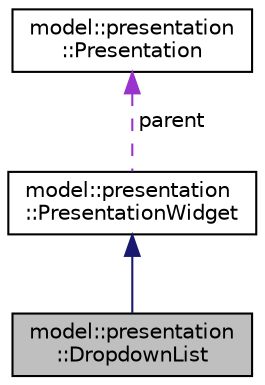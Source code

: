 digraph "model::presentation::DropdownList"
{
 // LATEX_PDF_SIZE
  edge [fontname="Helvetica",fontsize="10",labelfontname="Helvetica",labelfontsize="10"];
  node [fontname="Helvetica",fontsize="10",shape=record];
  Node1 [label="model::presentation\l::DropdownList",height=0.2,width=0.4,color="black", fillcolor="grey75", style="filled", fontcolor="black",tooltip="The DropdownList class is a drop-down list display element, with which a user can pick one of the dis..."];
  Node2 -> Node1 [dir="back",color="midnightblue",fontsize="10",style="solid",fontname="Helvetica"];
  Node2 [label="model::presentation\l::PresentationWidget",height=0.2,width=0.4,color="black", fillcolor="white", style="filled",URL="$classmodel_1_1presentation_1_1_presentation_widget.html",tooltip="The PresentationWidget class base class for all widgets supported by ADMX/ADML format."];
  Node3 -> Node2 [dir="back",color="darkorchid3",fontsize="10",style="dashed",label=" parent" ,fontname="Helvetica"];
  Node3 [label="model::presentation\l::Presentation",height=0.2,width=0.4,color="black", fillcolor="white", style="filled",URL="$classmodel_1_1presentation_1_1_presentation.html",tooltip="The Presentation class A presentation element representing parameters for a policy setting."];
}

